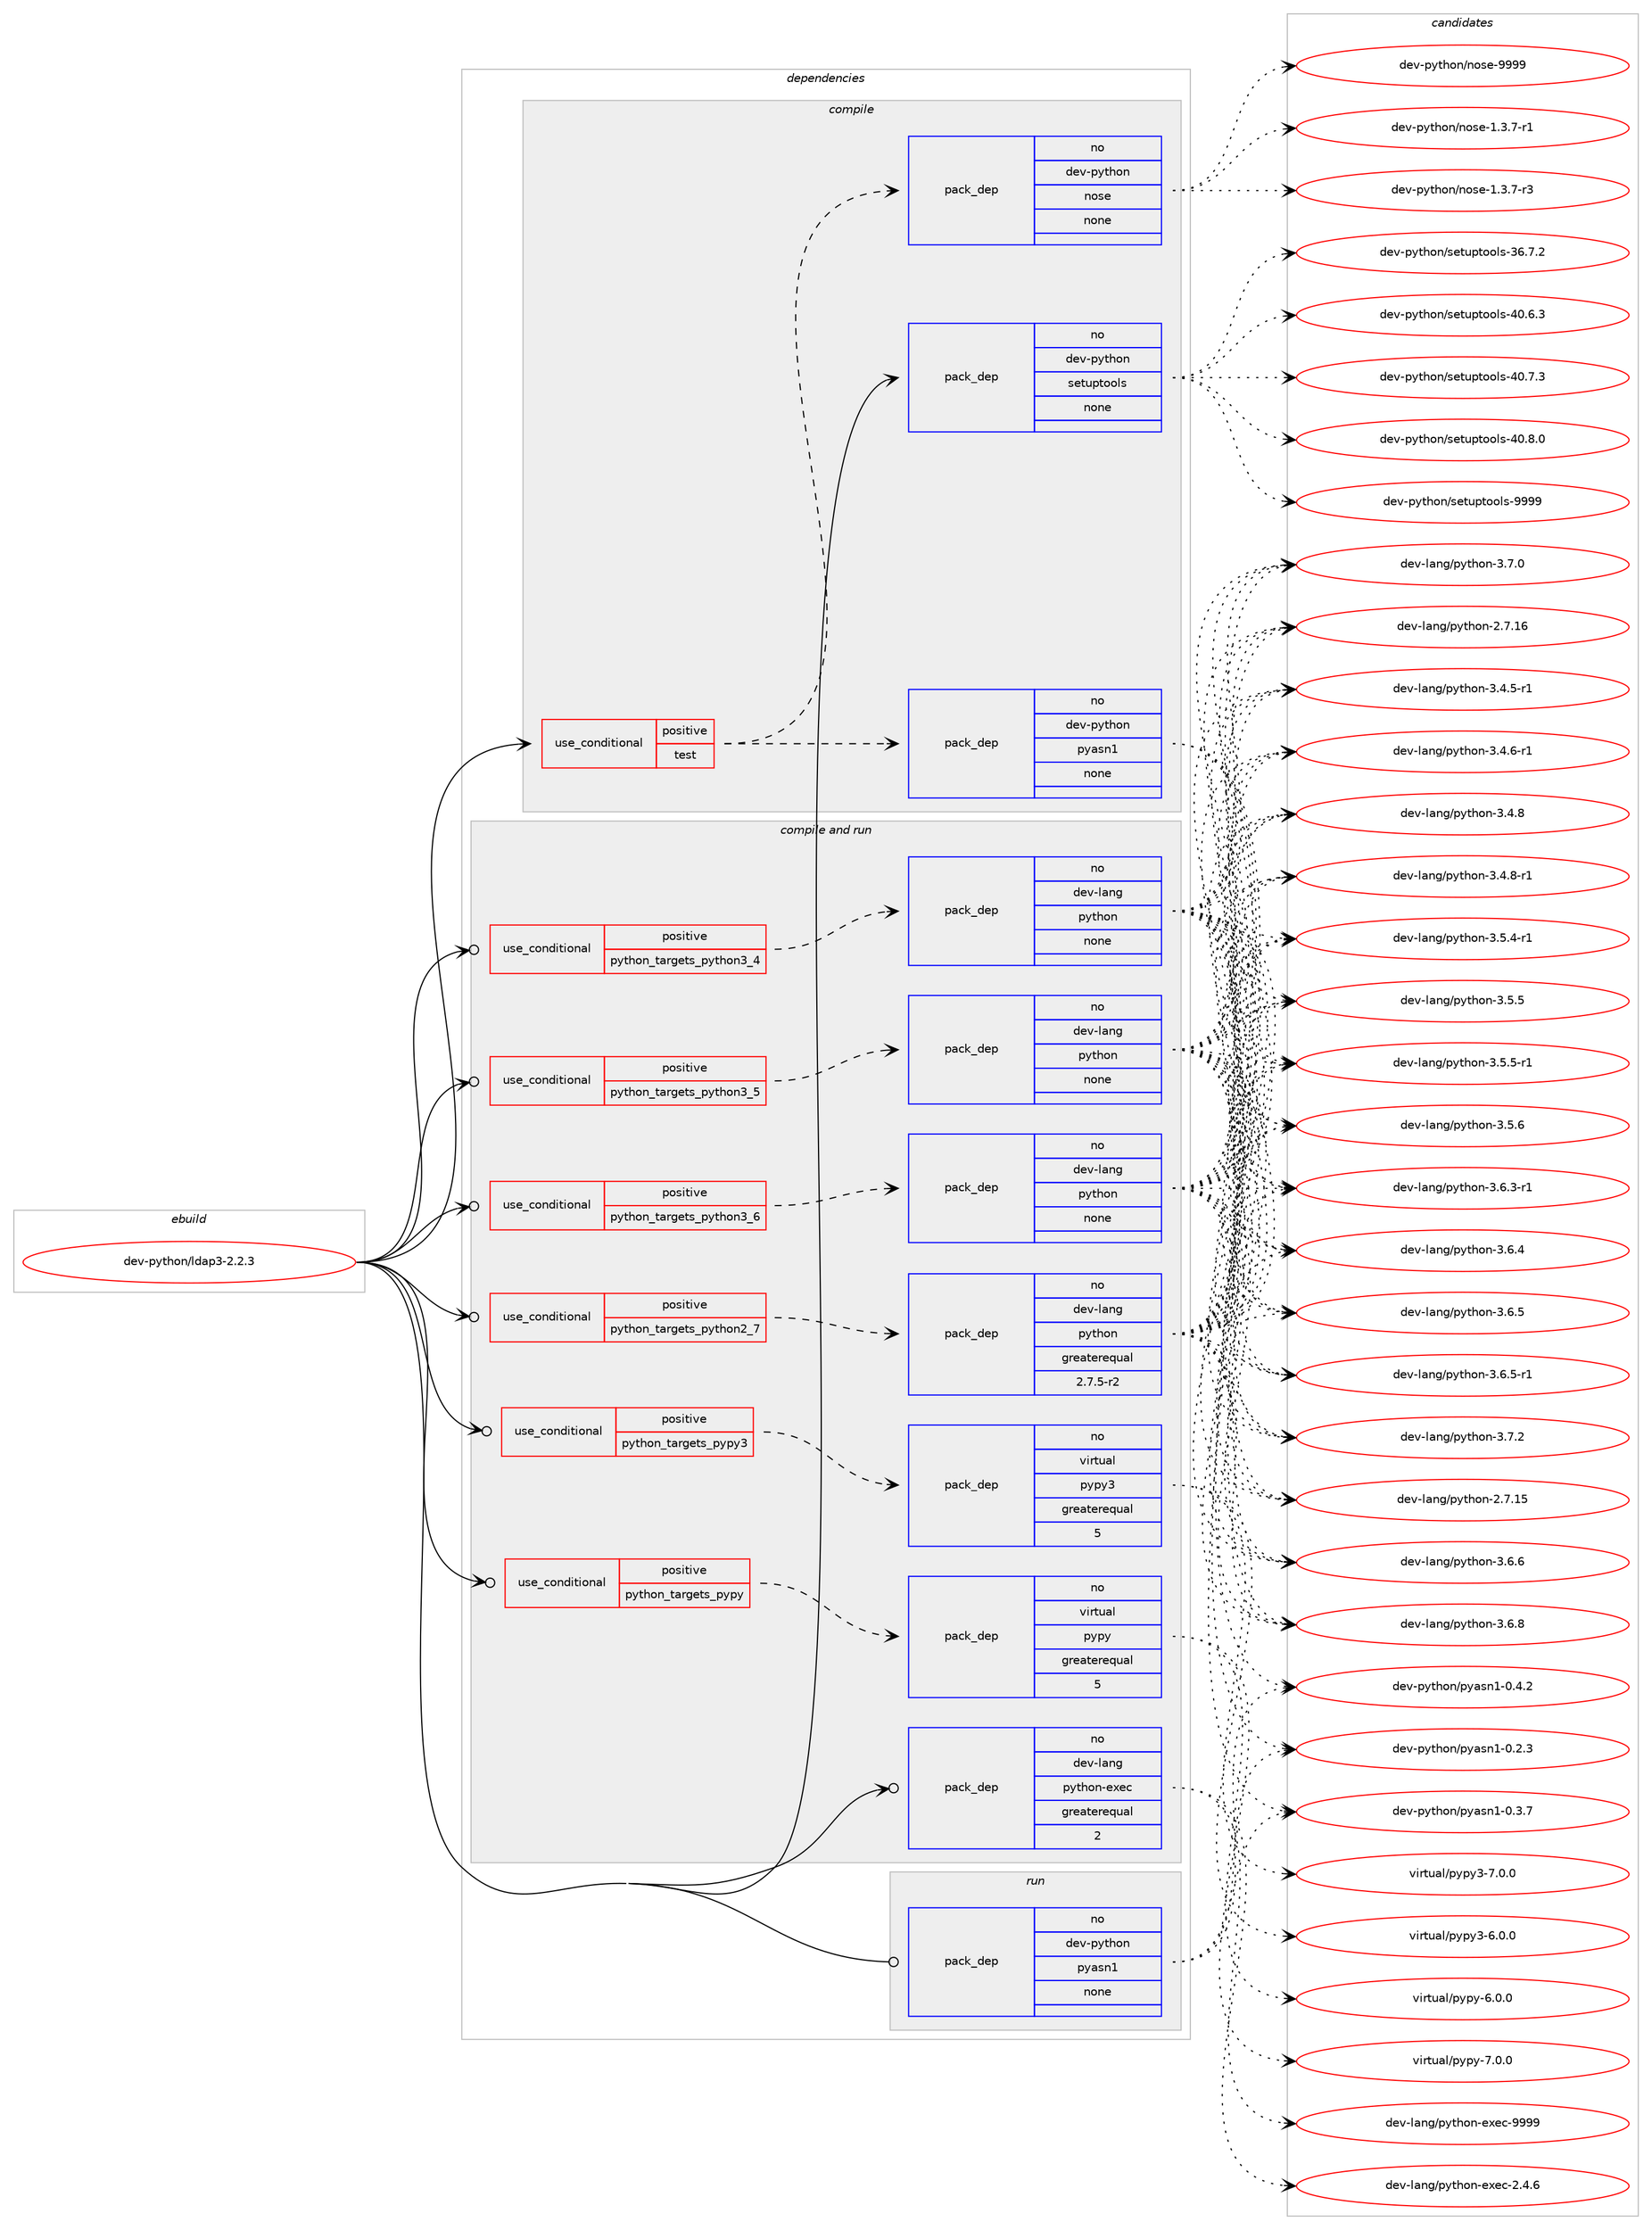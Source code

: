 digraph prolog {

# *************
# Graph options
# *************

newrank=true;
concentrate=true;
compound=true;
graph [rankdir=LR,fontname=Helvetica,fontsize=10,ranksep=1.5];#, ranksep=2.5, nodesep=0.2];
edge  [arrowhead=vee];
node  [fontname=Helvetica,fontsize=10];

# **********
# The ebuild
# **********

subgraph cluster_leftcol {
color=gray;
rank=same;
label=<<i>ebuild</i>>;
id [label="dev-python/ldap3-2.2.3", color=red, width=4, href="../dev-python/ldap3-2.2.3.svg"];
}

# ****************
# The dependencies
# ****************

subgraph cluster_midcol {
color=gray;
label=<<i>dependencies</i>>;
subgraph cluster_compile {
fillcolor="#eeeeee";
style=filled;
label=<<i>compile</i>>;
subgraph cond376748 {
dependency1416725 [label=<<TABLE BORDER="0" CELLBORDER="1" CELLSPACING="0" CELLPADDING="4"><TR><TD ROWSPAN="3" CELLPADDING="10">use_conditional</TD></TR><TR><TD>positive</TD></TR><TR><TD>test</TD></TR></TABLE>>, shape=none, color=red];
subgraph pack1016704 {
dependency1416726 [label=<<TABLE BORDER="0" CELLBORDER="1" CELLSPACING="0" CELLPADDING="4" WIDTH="220"><TR><TD ROWSPAN="6" CELLPADDING="30">pack_dep</TD></TR><TR><TD WIDTH="110">no</TD></TR><TR><TD>dev-python</TD></TR><TR><TD>nose</TD></TR><TR><TD>none</TD></TR><TR><TD></TD></TR></TABLE>>, shape=none, color=blue];
}
dependency1416725:e -> dependency1416726:w [weight=20,style="dashed",arrowhead="vee"];
subgraph pack1016705 {
dependency1416727 [label=<<TABLE BORDER="0" CELLBORDER="1" CELLSPACING="0" CELLPADDING="4" WIDTH="220"><TR><TD ROWSPAN="6" CELLPADDING="30">pack_dep</TD></TR><TR><TD WIDTH="110">no</TD></TR><TR><TD>dev-python</TD></TR><TR><TD>pyasn1</TD></TR><TR><TD>none</TD></TR><TR><TD></TD></TR></TABLE>>, shape=none, color=blue];
}
dependency1416725:e -> dependency1416727:w [weight=20,style="dashed",arrowhead="vee"];
}
id:e -> dependency1416725:w [weight=20,style="solid",arrowhead="vee"];
subgraph pack1016706 {
dependency1416728 [label=<<TABLE BORDER="0" CELLBORDER="1" CELLSPACING="0" CELLPADDING="4" WIDTH="220"><TR><TD ROWSPAN="6" CELLPADDING="30">pack_dep</TD></TR><TR><TD WIDTH="110">no</TD></TR><TR><TD>dev-python</TD></TR><TR><TD>setuptools</TD></TR><TR><TD>none</TD></TR><TR><TD></TD></TR></TABLE>>, shape=none, color=blue];
}
id:e -> dependency1416728:w [weight=20,style="solid",arrowhead="vee"];
}
subgraph cluster_compileandrun {
fillcolor="#eeeeee";
style=filled;
label=<<i>compile and run</i>>;
subgraph cond376749 {
dependency1416729 [label=<<TABLE BORDER="0" CELLBORDER="1" CELLSPACING="0" CELLPADDING="4"><TR><TD ROWSPAN="3" CELLPADDING="10">use_conditional</TD></TR><TR><TD>positive</TD></TR><TR><TD>python_targets_pypy</TD></TR></TABLE>>, shape=none, color=red];
subgraph pack1016707 {
dependency1416730 [label=<<TABLE BORDER="0" CELLBORDER="1" CELLSPACING="0" CELLPADDING="4" WIDTH="220"><TR><TD ROWSPAN="6" CELLPADDING="30">pack_dep</TD></TR><TR><TD WIDTH="110">no</TD></TR><TR><TD>virtual</TD></TR><TR><TD>pypy</TD></TR><TR><TD>greaterequal</TD></TR><TR><TD>5</TD></TR></TABLE>>, shape=none, color=blue];
}
dependency1416729:e -> dependency1416730:w [weight=20,style="dashed",arrowhead="vee"];
}
id:e -> dependency1416729:w [weight=20,style="solid",arrowhead="odotvee"];
subgraph cond376750 {
dependency1416731 [label=<<TABLE BORDER="0" CELLBORDER="1" CELLSPACING="0" CELLPADDING="4"><TR><TD ROWSPAN="3" CELLPADDING="10">use_conditional</TD></TR><TR><TD>positive</TD></TR><TR><TD>python_targets_pypy3</TD></TR></TABLE>>, shape=none, color=red];
subgraph pack1016708 {
dependency1416732 [label=<<TABLE BORDER="0" CELLBORDER="1" CELLSPACING="0" CELLPADDING="4" WIDTH="220"><TR><TD ROWSPAN="6" CELLPADDING="30">pack_dep</TD></TR><TR><TD WIDTH="110">no</TD></TR><TR><TD>virtual</TD></TR><TR><TD>pypy3</TD></TR><TR><TD>greaterequal</TD></TR><TR><TD>5</TD></TR></TABLE>>, shape=none, color=blue];
}
dependency1416731:e -> dependency1416732:w [weight=20,style="dashed",arrowhead="vee"];
}
id:e -> dependency1416731:w [weight=20,style="solid",arrowhead="odotvee"];
subgraph cond376751 {
dependency1416733 [label=<<TABLE BORDER="0" CELLBORDER="1" CELLSPACING="0" CELLPADDING="4"><TR><TD ROWSPAN="3" CELLPADDING="10">use_conditional</TD></TR><TR><TD>positive</TD></TR><TR><TD>python_targets_python2_7</TD></TR></TABLE>>, shape=none, color=red];
subgraph pack1016709 {
dependency1416734 [label=<<TABLE BORDER="0" CELLBORDER="1" CELLSPACING="0" CELLPADDING="4" WIDTH="220"><TR><TD ROWSPAN="6" CELLPADDING="30">pack_dep</TD></TR><TR><TD WIDTH="110">no</TD></TR><TR><TD>dev-lang</TD></TR><TR><TD>python</TD></TR><TR><TD>greaterequal</TD></TR><TR><TD>2.7.5-r2</TD></TR></TABLE>>, shape=none, color=blue];
}
dependency1416733:e -> dependency1416734:w [weight=20,style="dashed",arrowhead="vee"];
}
id:e -> dependency1416733:w [weight=20,style="solid",arrowhead="odotvee"];
subgraph cond376752 {
dependency1416735 [label=<<TABLE BORDER="0" CELLBORDER="1" CELLSPACING="0" CELLPADDING="4"><TR><TD ROWSPAN="3" CELLPADDING="10">use_conditional</TD></TR><TR><TD>positive</TD></TR><TR><TD>python_targets_python3_4</TD></TR></TABLE>>, shape=none, color=red];
subgraph pack1016710 {
dependency1416736 [label=<<TABLE BORDER="0" CELLBORDER="1" CELLSPACING="0" CELLPADDING="4" WIDTH="220"><TR><TD ROWSPAN="6" CELLPADDING="30">pack_dep</TD></TR><TR><TD WIDTH="110">no</TD></TR><TR><TD>dev-lang</TD></TR><TR><TD>python</TD></TR><TR><TD>none</TD></TR><TR><TD></TD></TR></TABLE>>, shape=none, color=blue];
}
dependency1416735:e -> dependency1416736:w [weight=20,style="dashed",arrowhead="vee"];
}
id:e -> dependency1416735:w [weight=20,style="solid",arrowhead="odotvee"];
subgraph cond376753 {
dependency1416737 [label=<<TABLE BORDER="0" CELLBORDER="1" CELLSPACING="0" CELLPADDING="4"><TR><TD ROWSPAN="3" CELLPADDING="10">use_conditional</TD></TR><TR><TD>positive</TD></TR><TR><TD>python_targets_python3_5</TD></TR></TABLE>>, shape=none, color=red];
subgraph pack1016711 {
dependency1416738 [label=<<TABLE BORDER="0" CELLBORDER="1" CELLSPACING="0" CELLPADDING="4" WIDTH="220"><TR><TD ROWSPAN="6" CELLPADDING="30">pack_dep</TD></TR><TR><TD WIDTH="110">no</TD></TR><TR><TD>dev-lang</TD></TR><TR><TD>python</TD></TR><TR><TD>none</TD></TR><TR><TD></TD></TR></TABLE>>, shape=none, color=blue];
}
dependency1416737:e -> dependency1416738:w [weight=20,style="dashed",arrowhead="vee"];
}
id:e -> dependency1416737:w [weight=20,style="solid",arrowhead="odotvee"];
subgraph cond376754 {
dependency1416739 [label=<<TABLE BORDER="0" CELLBORDER="1" CELLSPACING="0" CELLPADDING="4"><TR><TD ROWSPAN="3" CELLPADDING="10">use_conditional</TD></TR><TR><TD>positive</TD></TR><TR><TD>python_targets_python3_6</TD></TR></TABLE>>, shape=none, color=red];
subgraph pack1016712 {
dependency1416740 [label=<<TABLE BORDER="0" CELLBORDER="1" CELLSPACING="0" CELLPADDING="4" WIDTH="220"><TR><TD ROWSPAN="6" CELLPADDING="30">pack_dep</TD></TR><TR><TD WIDTH="110">no</TD></TR><TR><TD>dev-lang</TD></TR><TR><TD>python</TD></TR><TR><TD>none</TD></TR><TR><TD></TD></TR></TABLE>>, shape=none, color=blue];
}
dependency1416739:e -> dependency1416740:w [weight=20,style="dashed",arrowhead="vee"];
}
id:e -> dependency1416739:w [weight=20,style="solid",arrowhead="odotvee"];
subgraph pack1016713 {
dependency1416741 [label=<<TABLE BORDER="0" CELLBORDER="1" CELLSPACING="0" CELLPADDING="4" WIDTH="220"><TR><TD ROWSPAN="6" CELLPADDING="30">pack_dep</TD></TR><TR><TD WIDTH="110">no</TD></TR><TR><TD>dev-lang</TD></TR><TR><TD>python-exec</TD></TR><TR><TD>greaterequal</TD></TR><TR><TD>2</TD></TR></TABLE>>, shape=none, color=blue];
}
id:e -> dependency1416741:w [weight=20,style="solid",arrowhead="odotvee"];
}
subgraph cluster_run {
fillcolor="#eeeeee";
style=filled;
label=<<i>run</i>>;
subgraph pack1016714 {
dependency1416742 [label=<<TABLE BORDER="0" CELLBORDER="1" CELLSPACING="0" CELLPADDING="4" WIDTH="220"><TR><TD ROWSPAN="6" CELLPADDING="30">pack_dep</TD></TR><TR><TD WIDTH="110">no</TD></TR><TR><TD>dev-python</TD></TR><TR><TD>pyasn1</TD></TR><TR><TD>none</TD></TR><TR><TD></TD></TR></TABLE>>, shape=none, color=blue];
}
id:e -> dependency1416742:w [weight=20,style="solid",arrowhead="odot"];
}
}

# **************
# The candidates
# **************

subgraph cluster_choices {
rank=same;
color=gray;
label=<<i>candidates</i>>;

subgraph choice1016704 {
color=black;
nodesep=1;
choice10010111845112121116104111110471101111151014549465146554511449 [label="dev-python/nose-1.3.7-r1", color=red, width=4,href="../dev-python/nose-1.3.7-r1.svg"];
choice10010111845112121116104111110471101111151014549465146554511451 [label="dev-python/nose-1.3.7-r3", color=red, width=4,href="../dev-python/nose-1.3.7-r3.svg"];
choice10010111845112121116104111110471101111151014557575757 [label="dev-python/nose-9999", color=red, width=4,href="../dev-python/nose-9999.svg"];
dependency1416726:e -> choice10010111845112121116104111110471101111151014549465146554511449:w [style=dotted,weight="100"];
dependency1416726:e -> choice10010111845112121116104111110471101111151014549465146554511451:w [style=dotted,weight="100"];
dependency1416726:e -> choice10010111845112121116104111110471101111151014557575757:w [style=dotted,weight="100"];
}
subgraph choice1016705 {
color=black;
nodesep=1;
choice10010111845112121116104111110471121219711511049454846504651 [label="dev-python/pyasn1-0.2.3", color=red, width=4,href="../dev-python/pyasn1-0.2.3.svg"];
choice10010111845112121116104111110471121219711511049454846514655 [label="dev-python/pyasn1-0.3.7", color=red, width=4,href="../dev-python/pyasn1-0.3.7.svg"];
choice10010111845112121116104111110471121219711511049454846524650 [label="dev-python/pyasn1-0.4.2", color=red, width=4,href="../dev-python/pyasn1-0.4.2.svg"];
dependency1416727:e -> choice10010111845112121116104111110471121219711511049454846504651:w [style=dotted,weight="100"];
dependency1416727:e -> choice10010111845112121116104111110471121219711511049454846514655:w [style=dotted,weight="100"];
dependency1416727:e -> choice10010111845112121116104111110471121219711511049454846524650:w [style=dotted,weight="100"];
}
subgraph choice1016706 {
color=black;
nodesep=1;
choice100101118451121211161041111104711510111611711211611111110811545515446554650 [label="dev-python/setuptools-36.7.2", color=red, width=4,href="../dev-python/setuptools-36.7.2.svg"];
choice100101118451121211161041111104711510111611711211611111110811545524846544651 [label="dev-python/setuptools-40.6.3", color=red, width=4,href="../dev-python/setuptools-40.6.3.svg"];
choice100101118451121211161041111104711510111611711211611111110811545524846554651 [label="dev-python/setuptools-40.7.3", color=red, width=4,href="../dev-python/setuptools-40.7.3.svg"];
choice100101118451121211161041111104711510111611711211611111110811545524846564648 [label="dev-python/setuptools-40.8.0", color=red, width=4,href="../dev-python/setuptools-40.8.0.svg"];
choice10010111845112121116104111110471151011161171121161111111081154557575757 [label="dev-python/setuptools-9999", color=red, width=4,href="../dev-python/setuptools-9999.svg"];
dependency1416728:e -> choice100101118451121211161041111104711510111611711211611111110811545515446554650:w [style=dotted,weight="100"];
dependency1416728:e -> choice100101118451121211161041111104711510111611711211611111110811545524846544651:w [style=dotted,weight="100"];
dependency1416728:e -> choice100101118451121211161041111104711510111611711211611111110811545524846554651:w [style=dotted,weight="100"];
dependency1416728:e -> choice100101118451121211161041111104711510111611711211611111110811545524846564648:w [style=dotted,weight="100"];
dependency1416728:e -> choice10010111845112121116104111110471151011161171121161111111081154557575757:w [style=dotted,weight="100"];
}
subgraph choice1016707 {
color=black;
nodesep=1;
choice1181051141161179710847112121112121455446484648 [label="virtual/pypy-6.0.0", color=red, width=4,href="../virtual/pypy-6.0.0.svg"];
choice1181051141161179710847112121112121455546484648 [label="virtual/pypy-7.0.0", color=red, width=4,href="../virtual/pypy-7.0.0.svg"];
dependency1416730:e -> choice1181051141161179710847112121112121455446484648:w [style=dotted,weight="100"];
dependency1416730:e -> choice1181051141161179710847112121112121455546484648:w [style=dotted,weight="100"];
}
subgraph choice1016708 {
color=black;
nodesep=1;
choice118105114116117971084711212111212151455446484648 [label="virtual/pypy3-6.0.0", color=red, width=4,href="../virtual/pypy3-6.0.0.svg"];
choice118105114116117971084711212111212151455546484648 [label="virtual/pypy3-7.0.0", color=red, width=4,href="../virtual/pypy3-7.0.0.svg"];
dependency1416732:e -> choice118105114116117971084711212111212151455446484648:w [style=dotted,weight="100"];
dependency1416732:e -> choice118105114116117971084711212111212151455546484648:w [style=dotted,weight="100"];
}
subgraph choice1016709 {
color=black;
nodesep=1;
choice10010111845108971101034711212111610411111045504655464953 [label="dev-lang/python-2.7.15", color=red, width=4,href="../dev-lang/python-2.7.15.svg"];
choice10010111845108971101034711212111610411111045504655464954 [label="dev-lang/python-2.7.16", color=red, width=4,href="../dev-lang/python-2.7.16.svg"];
choice1001011184510897110103471121211161041111104551465246534511449 [label="dev-lang/python-3.4.5-r1", color=red, width=4,href="../dev-lang/python-3.4.5-r1.svg"];
choice1001011184510897110103471121211161041111104551465246544511449 [label="dev-lang/python-3.4.6-r1", color=red, width=4,href="../dev-lang/python-3.4.6-r1.svg"];
choice100101118451089711010347112121116104111110455146524656 [label="dev-lang/python-3.4.8", color=red, width=4,href="../dev-lang/python-3.4.8.svg"];
choice1001011184510897110103471121211161041111104551465246564511449 [label="dev-lang/python-3.4.8-r1", color=red, width=4,href="../dev-lang/python-3.4.8-r1.svg"];
choice1001011184510897110103471121211161041111104551465346524511449 [label="dev-lang/python-3.5.4-r1", color=red, width=4,href="../dev-lang/python-3.5.4-r1.svg"];
choice100101118451089711010347112121116104111110455146534653 [label="dev-lang/python-3.5.5", color=red, width=4,href="../dev-lang/python-3.5.5.svg"];
choice1001011184510897110103471121211161041111104551465346534511449 [label="dev-lang/python-3.5.5-r1", color=red, width=4,href="../dev-lang/python-3.5.5-r1.svg"];
choice100101118451089711010347112121116104111110455146534654 [label="dev-lang/python-3.5.6", color=red, width=4,href="../dev-lang/python-3.5.6.svg"];
choice1001011184510897110103471121211161041111104551465446514511449 [label="dev-lang/python-3.6.3-r1", color=red, width=4,href="../dev-lang/python-3.6.3-r1.svg"];
choice100101118451089711010347112121116104111110455146544652 [label="dev-lang/python-3.6.4", color=red, width=4,href="../dev-lang/python-3.6.4.svg"];
choice100101118451089711010347112121116104111110455146544653 [label="dev-lang/python-3.6.5", color=red, width=4,href="../dev-lang/python-3.6.5.svg"];
choice1001011184510897110103471121211161041111104551465446534511449 [label="dev-lang/python-3.6.5-r1", color=red, width=4,href="../dev-lang/python-3.6.5-r1.svg"];
choice100101118451089711010347112121116104111110455146544654 [label="dev-lang/python-3.6.6", color=red, width=4,href="../dev-lang/python-3.6.6.svg"];
choice100101118451089711010347112121116104111110455146544656 [label="dev-lang/python-3.6.8", color=red, width=4,href="../dev-lang/python-3.6.8.svg"];
choice100101118451089711010347112121116104111110455146554648 [label="dev-lang/python-3.7.0", color=red, width=4,href="../dev-lang/python-3.7.0.svg"];
choice100101118451089711010347112121116104111110455146554650 [label="dev-lang/python-3.7.2", color=red, width=4,href="../dev-lang/python-3.7.2.svg"];
dependency1416734:e -> choice10010111845108971101034711212111610411111045504655464953:w [style=dotted,weight="100"];
dependency1416734:e -> choice10010111845108971101034711212111610411111045504655464954:w [style=dotted,weight="100"];
dependency1416734:e -> choice1001011184510897110103471121211161041111104551465246534511449:w [style=dotted,weight="100"];
dependency1416734:e -> choice1001011184510897110103471121211161041111104551465246544511449:w [style=dotted,weight="100"];
dependency1416734:e -> choice100101118451089711010347112121116104111110455146524656:w [style=dotted,weight="100"];
dependency1416734:e -> choice1001011184510897110103471121211161041111104551465246564511449:w [style=dotted,weight="100"];
dependency1416734:e -> choice1001011184510897110103471121211161041111104551465346524511449:w [style=dotted,weight="100"];
dependency1416734:e -> choice100101118451089711010347112121116104111110455146534653:w [style=dotted,weight="100"];
dependency1416734:e -> choice1001011184510897110103471121211161041111104551465346534511449:w [style=dotted,weight="100"];
dependency1416734:e -> choice100101118451089711010347112121116104111110455146534654:w [style=dotted,weight="100"];
dependency1416734:e -> choice1001011184510897110103471121211161041111104551465446514511449:w [style=dotted,weight="100"];
dependency1416734:e -> choice100101118451089711010347112121116104111110455146544652:w [style=dotted,weight="100"];
dependency1416734:e -> choice100101118451089711010347112121116104111110455146544653:w [style=dotted,weight="100"];
dependency1416734:e -> choice1001011184510897110103471121211161041111104551465446534511449:w [style=dotted,weight="100"];
dependency1416734:e -> choice100101118451089711010347112121116104111110455146544654:w [style=dotted,weight="100"];
dependency1416734:e -> choice100101118451089711010347112121116104111110455146544656:w [style=dotted,weight="100"];
dependency1416734:e -> choice100101118451089711010347112121116104111110455146554648:w [style=dotted,weight="100"];
dependency1416734:e -> choice100101118451089711010347112121116104111110455146554650:w [style=dotted,weight="100"];
}
subgraph choice1016710 {
color=black;
nodesep=1;
choice10010111845108971101034711212111610411111045504655464953 [label="dev-lang/python-2.7.15", color=red, width=4,href="../dev-lang/python-2.7.15.svg"];
choice10010111845108971101034711212111610411111045504655464954 [label="dev-lang/python-2.7.16", color=red, width=4,href="../dev-lang/python-2.7.16.svg"];
choice1001011184510897110103471121211161041111104551465246534511449 [label="dev-lang/python-3.4.5-r1", color=red, width=4,href="../dev-lang/python-3.4.5-r1.svg"];
choice1001011184510897110103471121211161041111104551465246544511449 [label="dev-lang/python-3.4.6-r1", color=red, width=4,href="../dev-lang/python-3.4.6-r1.svg"];
choice100101118451089711010347112121116104111110455146524656 [label="dev-lang/python-3.4.8", color=red, width=4,href="../dev-lang/python-3.4.8.svg"];
choice1001011184510897110103471121211161041111104551465246564511449 [label="dev-lang/python-3.4.8-r1", color=red, width=4,href="../dev-lang/python-3.4.8-r1.svg"];
choice1001011184510897110103471121211161041111104551465346524511449 [label="dev-lang/python-3.5.4-r1", color=red, width=4,href="../dev-lang/python-3.5.4-r1.svg"];
choice100101118451089711010347112121116104111110455146534653 [label="dev-lang/python-3.5.5", color=red, width=4,href="../dev-lang/python-3.5.5.svg"];
choice1001011184510897110103471121211161041111104551465346534511449 [label="dev-lang/python-3.5.5-r1", color=red, width=4,href="../dev-lang/python-3.5.5-r1.svg"];
choice100101118451089711010347112121116104111110455146534654 [label="dev-lang/python-3.5.6", color=red, width=4,href="../dev-lang/python-3.5.6.svg"];
choice1001011184510897110103471121211161041111104551465446514511449 [label="dev-lang/python-3.6.3-r1", color=red, width=4,href="../dev-lang/python-3.6.3-r1.svg"];
choice100101118451089711010347112121116104111110455146544652 [label="dev-lang/python-3.6.4", color=red, width=4,href="../dev-lang/python-3.6.4.svg"];
choice100101118451089711010347112121116104111110455146544653 [label="dev-lang/python-3.6.5", color=red, width=4,href="../dev-lang/python-3.6.5.svg"];
choice1001011184510897110103471121211161041111104551465446534511449 [label="dev-lang/python-3.6.5-r1", color=red, width=4,href="../dev-lang/python-3.6.5-r1.svg"];
choice100101118451089711010347112121116104111110455146544654 [label="dev-lang/python-3.6.6", color=red, width=4,href="../dev-lang/python-3.6.6.svg"];
choice100101118451089711010347112121116104111110455146544656 [label="dev-lang/python-3.6.8", color=red, width=4,href="../dev-lang/python-3.6.8.svg"];
choice100101118451089711010347112121116104111110455146554648 [label="dev-lang/python-3.7.0", color=red, width=4,href="../dev-lang/python-3.7.0.svg"];
choice100101118451089711010347112121116104111110455146554650 [label="dev-lang/python-3.7.2", color=red, width=4,href="../dev-lang/python-3.7.2.svg"];
dependency1416736:e -> choice10010111845108971101034711212111610411111045504655464953:w [style=dotted,weight="100"];
dependency1416736:e -> choice10010111845108971101034711212111610411111045504655464954:w [style=dotted,weight="100"];
dependency1416736:e -> choice1001011184510897110103471121211161041111104551465246534511449:w [style=dotted,weight="100"];
dependency1416736:e -> choice1001011184510897110103471121211161041111104551465246544511449:w [style=dotted,weight="100"];
dependency1416736:e -> choice100101118451089711010347112121116104111110455146524656:w [style=dotted,weight="100"];
dependency1416736:e -> choice1001011184510897110103471121211161041111104551465246564511449:w [style=dotted,weight="100"];
dependency1416736:e -> choice1001011184510897110103471121211161041111104551465346524511449:w [style=dotted,weight="100"];
dependency1416736:e -> choice100101118451089711010347112121116104111110455146534653:w [style=dotted,weight="100"];
dependency1416736:e -> choice1001011184510897110103471121211161041111104551465346534511449:w [style=dotted,weight="100"];
dependency1416736:e -> choice100101118451089711010347112121116104111110455146534654:w [style=dotted,weight="100"];
dependency1416736:e -> choice1001011184510897110103471121211161041111104551465446514511449:w [style=dotted,weight="100"];
dependency1416736:e -> choice100101118451089711010347112121116104111110455146544652:w [style=dotted,weight="100"];
dependency1416736:e -> choice100101118451089711010347112121116104111110455146544653:w [style=dotted,weight="100"];
dependency1416736:e -> choice1001011184510897110103471121211161041111104551465446534511449:w [style=dotted,weight="100"];
dependency1416736:e -> choice100101118451089711010347112121116104111110455146544654:w [style=dotted,weight="100"];
dependency1416736:e -> choice100101118451089711010347112121116104111110455146544656:w [style=dotted,weight="100"];
dependency1416736:e -> choice100101118451089711010347112121116104111110455146554648:w [style=dotted,weight="100"];
dependency1416736:e -> choice100101118451089711010347112121116104111110455146554650:w [style=dotted,weight="100"];
}
subgraph choice1016711 {
color=black;
nodesep=1;
choice10010111845108971101034711212111610411111045504655464953 [label="dev-lang/python-2.7.15", color=red, width=4,href="../dev-lang/python-2.7.15.svg"];
choice10010111845108971101034711212111610411111045504655464954 [label="dev-lang/python-2.7.16", color=red, width=4,href="../dev-lang/python-2.7.16.svg"];
choice1001011184510897110103471121211161041111104551465246534511449 [label="dev-lang/python-3.4.5-r1", color=red, width=4,href="../dev-lang/python-3.4.5-r1.svg"];
choice1001011184510897110103471121211161041111104551465246544511449 [label="dev-lang/python-3.4.6-r1", color=red, width=4,href="../dev-lang/python-3.4.6-r1.svg"];
choice100101118451089711010347112121116104111110455146524656 [label="dev-lang/python-3.4.8", color=red, width=4,href="../dev-lang/python-3.4.8.svg"];
choice1001011184510897110103471121211161041111104551465246564511449 [label="dev-lang/python-3.4.8-r1", color=red, width=4,href="../dev-lang/python-3.4.8-r1.svg"];
choice1001011184510897110103471121211161041111104551465346524511449 [label="dev-lang/python-3.5.4-r1", color=red, width=4,href="../dev-lang/python-3.5.4-r1.svg"];
choice100101118451089711010347112121116104111110455146534653 [label="dev-lang/python-3.5.5", color=red, width=4,href="../dev-lang/python-3.5.5.svg"];
choice1001011184510897110103471121211161041111104551465346534511449 [label="dev-lang/python-3.5.5-r1", color=red, width=4,href="../dev-lang/python-3.5.5-r1.svg"];
choice100101118451089711010347112121116104111110455146534654 [label="dev-lang/python-3.5.6", color=red, width=4,href="../dev-lang/python-3.5.6.svg"];
choice1001011184510897110103471121211161041111104551465446514511449 [label="dev-lang/python-3.6.3-r1", color=red, width=4,href="../dev-lang/python-3.6.3-r1.svg"];
choice100101118451089711010347112121116104111110455146544652 [label="dev-lang/python-3.6.4", color=red, width=4,href="../dev-lang/python-3.6.4.svg"];
choice100101118451089711010347112121116104111110455146544653 [label="dev-lang/python-3.6.5", color=red, width=4,href="../dev-lang/python-3.6.5.svg"];
choice1001011184510897110103471121211161041111104551465446534511449 [label="dev-lang/python-3.6.5-r1", color=red, width=4,href="../dev-lang/python-3.6.5-r1.svg"];
choice100101118451089711010347112121116104111110455146544654 [label="dev-lang/python-3.6.6", color=red, width=4,href="../dev-lang/python-3.6.6.svg"];
choice100101118451089711010347112121116104111110455146544656 [label="dev-lang/python-3.6.8", color=red, width=4,href="../dev-lang/python-3.6.8.svg"];
choice100101118451089711010347112121116104111110455146554648 [label="dev-lang/python-3.7.0", color=red, width=4,href="../dev-lang/python-3.7.0.svg"];
choice100101118451089711010347112121116104111110455146554650 [label="dev-lang/python-3.7.2", color=red, width=4,href="../dev-lang/python-3.7.2.svg"];
dependency1416738:e -> choice10010111845108971101034711212111610411111045504655464953:w [style=dotted,weight="100"];
dependency1416738:e -> choice10010111845108971101034711212111610411111045504655464954:w [style=dotted,weight="100"];
dependency1416738:e -> choice1001011184510897110103471121211161041111104551465246534511449:w [style=dotted,weight="100"];
dependency1416738:e -> choice1001011184510897110103471121211161041111104551465246544511449:w [style=dotted,weight="100"];
dependency1416738:e -> choice100101118451089711010347112121116104111110455146524656:w [style=dotted,weight="100"];
dependency1416738:e -> choice1001011184510897110103471121211161041111104551465246564511449:w [style=dotted,weight="100"];
dependency1416738:e -> choice1001011184510897110103471121211161041111104551465346524511449:w [style=dotted,weight="100"];
dependency1416738:e -> choice100101118451089711010347112121116104111110455146534653:w [style=dotted,weight="100"];
dependency1416738:e -> choice1001011184510897110103471121211161041111104551465346534511449:w [style=dotted,weight="100"];
dependency1416738:e -> choice100101118451089711010347112121116104111110455146534654:w [style=dotted,weight="100"];
dependency1416738:e -> choice1001011184510897110103471121211161041111104551465446514511449:w [style=dotted,weight="100"];
dependency1416738:e -> choice100101118451089711010347112121116104111110455146544652:w [style=dotted,weight="100"];
dependency1416738:e -> choice100101118451089711010347112121116104111110455146544653:w [style=dotted,weight="100"];
dependency1416738:e -> choice1001011184510897110103471121211161041111104551465446534511449:w [style=dotted,weight="100"];
dependency1416738:e -> choice100101118451089711010347112121116104111110455146544654:w [style=dotted,weight="100"];
dependency1416738:e -> choice100101118451089711010347112121116104111110455146544656:w [style=dotted,weight="100"];
dependency1416738:e -> choice100101118451089711010347112121116104111110455146554648:w [style=dotted,weight="100"];
dependency1416738:e -> choice100101118451089711010347112121116104111110455146554650:w [style=dotted,weight="100"];
}
subgraph choice1016712 {
color=black;
nodesep=1;
choice10010111845108971101034711212111610411111045504655464953 [label="dev-lang/python-2.7.15", color=red, width=4,href="../dev-lang/python-2.7.15.svg"];
choice10010111845108971101034711212111610411111045504655464954 [label="dev-lang/python-2.7.16", color=red, width=4,href="../dev-lang/python-2.7.16.svg"];
choice1001011184510897110103471121211161041111104551465246534511449 [label="dev-lang/python-3.4.5-r1", color=red, width=4,href="../dev-lang/python-3.4.5-r1.svg"];
choice1001011184510897110103471121211161041111104551465246544511449 [label="dev-lang/python-3.4.6-r1", color=red, width=4,href="../dev-lang/python-3.4.6-r1.svg"];
choice100101118451089711010347112121116104111110455146524656 [label="dev-lang/python-3.4.8", color=red, width=4,href="../dev-lang/python-3.4.8.svg"];
choice1001011184510897110103471121211161041111104551465246564511449 [label="dev-lang/python-3.4.8-r1", color=red, width=4,href="../dev-lang/python-3.4.8-r1.svg"];
choice1001011184510897110103471121211161041111104551465346524511449 [label="dev-lang/python-3.5.4-r1", color=red, width=4,href="../dev-lang/python-3.5.4-r1.svg"];
choice100101118451089711010347112121116104111110455146534653 [label="dev-lang/python-3.5.5", color=red, width=4,href="../dev-lang/python-3.5.5.svg"];
choice1001011184510897110103471121211161041111104551465346534511449 [label="dev-lang/python-3.5.5-r1", color=red, width=4,href="../dev-lang/python-3.5.5-r1.svg"];
choice100101118451089711010347112121116104111110455146534654 [label="dev-lang/python-3.5.6", color=red, width=4,href="../dev-lang/python-3.5.6.svg"];
choice1001011184510897110103471121211161041111104551465446514511449 [label="dev-lang/python-3.6.3-r1", color=red, width=4,href="../dev-lang/python-3.6.3-r1.svg"];
choice100101118451089711010347112121116104111110455146544652 [label="dev-lang/python-3.6.4", color=red, width=4,href="../dev-lang/python-3.6.4.svg"];
choice100101118451089711010347112121116104111110455146544653 [label="dev-lang/python-3.6.5", color=red, width=4,href="../dev-lang/python-3.6.5.svg"];
choice1001011184510897110103471121211161041111104551465446534511449 [label="dev-lang/python-3.6.5-r1", color=red, width=4,href="../dev-lang/python-3.6.5-r1.svg"];
choice100101118451089711010347112121116104111110455146544654 [label="dev-lang/python-3.6.6", color=red, width=4,href="../dev-lang/python-3.6.6.svg"];
choice100101118451089711010347112121116104111110455146544656 [label="dev-lang/python-3.6.8", color=red, width=4,href="../dev-lang/python-3.6.8.svg"];
choice100101118451089711010347112121116104111110455146554648 [label="dev-lang/python-3.7.0", color=red, width=4,href="../dev-lang/python-3.7.0.svg"];
choice100101118451089711010347112121116104111110455146554650 [label="dev-lang/python-3.7.2", color=red, width=4,href="../dev-lang/python-3.7.2.svg"];
dependency1416740:e -> choice10010111845108971101034711212111610411111045504655464953:w [style=dotted,weight="100"];
dependency1416740:e -> choice10010111845108971101034711212111610411111045504655464954:w [style=dotted,weight="100"];
dependency1416740:e -> choice1001011184510897110103471121211161041111104551465246534511449:w [style=dotted,weight="100"];
dependency1416740:e -> choice1001011184510897110103471121211161041111104551465246544511449:w [style=dotted,weight="100"];
dependency1416740:e -> choice100101118451089711010347112121116104111110455146524656:w [style=dotted,weight="100"];
dependency1416740:e -> choice1001011184510897110103471121211161041111104551465246564511449:w [style=dotted,weight="100"];
dependency1416740:e -> choice1001011184510897110103471121211161041111104551465346524511449:w [style=dotted,weight="100"];
dependency1416740:e -> choice100101118451089711010347112121116104111110455146534653:w [style=dotted,weight="100"];
dependency1416740:e -> choice1001011184510897110103471121211161041111104551465346534511449:w [style=dotted,weight="100"];
dependency1416740:e -> choice100101118451089711010347112121116104111110455146534654:w [style=dotted,weight="100"];
dependency1416740:e -> choice1001011184510897110103471121211161041111104551465446514511449:w [style=dotted,weight="100"];
dependency1416740:e -> choice100101118451089711010347112121116104111110455146544652:w [style=dotted,weight="100"];
dependency1416740:e -> choice100101118451089711010347112121116104111110455146544653:w [style=dotted,weight="100"];
dependency1416740:e -> choice1001011184510897110103471121211161041111104551465446534511449:w [style=dotted,weight="100"];
dependency1416740:e -> choice100101118451089711010347112121116104111110455146544654:w [style=dotted,weight="100"];
dependency1416740:e -> choice100101118451089711010347112121116104111110455146544656:w [style=dotted,weight="100"];
dependency1416740:e -> choice100101118451089711010347112121116104111110455146554648:w [style=dotted,weight="100"];
dependency1416740:e -> choice100101118451089711010347112121116104111110455146554650:w [style=dotted,weight="100"];
}
subgraph choice1016713 {
color=black;
nodesep=1;
choice1001011184510897110103471121211161041111104510112010199455046524654 [label="dev-lang/python-exec-2.4.6", color=red, width=4,href="../dev-lang/python-exec-2.4.6.svg"];
choice10010111845108971101034711212111610411111045101120101994557575757 [label="dev-lang/python-exec-9999", color=red, width=4,href="../dev-lang/python-exec-9999.svg"];
dependency1416741:e -> choice1001011184510897110103471121211161041111104510112010199455046524654:w [style=dotted,weight="100"];
dependency1416741:e -> choice10010111845108971101034711212111610411111045101120101994557575757:w [style=dotted,weight="100"];
}
subgraph choice1016714 {
color=black;
nodesep=1;
choice10010111845112121116104111110471121219711511049454846504651 [label="dev-python/pyasn1-0.2.3", color=red, width=4,href="../dev-python/pyasn1-0.2.3.svg"];
choice10010111845112121116104111110471121219711511049454846514655 [label="dev-python/pyasn1-0.3.7", color=red, width=4,href="../dev-python/pyasn1-0.3.7.svg"];
choice10010111845112121116104111110471121219711511049454846524650 [label="dev-python/pyasn1-0.4.2", color=red, width=4,href="../dev-python/pyasn1-0.4.2.svg"];
dependency1416742:e -> choice10010111845112121116104111110471121219711511049454846504651:w [style=dotted,weight="100"];
dependency1416742:e -> choice10010111845112121116104111110471121219711511049454846514655:w [style=dotted,weight="100"];
dependency1416742:e -> choice10010111845112121116104111110471121219711511049454846524650:w [style=dotted,weight="100"];
}
}

}
